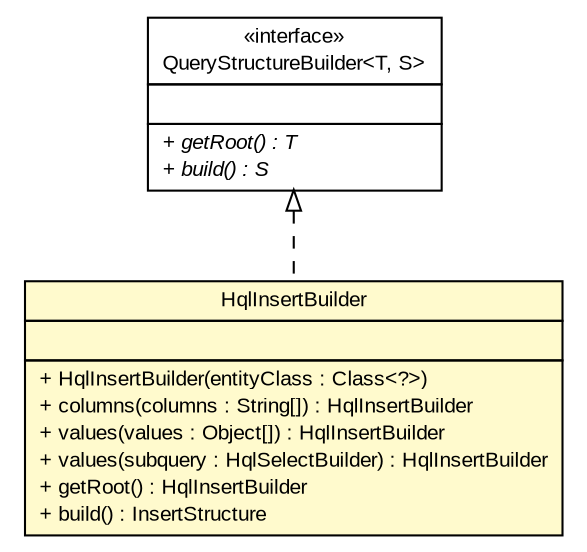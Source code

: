 #!/usr/local/bin/dot
#
# Class diagram 
# Generated by UMLGraph version R5_6 (http://www.umlgraph.org/)
#

digraph G {
	edge [fontname="arial",fontsize=10,labelfontname="arial",labelfontsize=10];
	node [fontname="arial",fontsize=10,shape=plaintext];
	nodesep=0.25;
	ranksep=0.5;
	// br.gov.to.sefaz.persistence.query.builder.hql.insert.HqlInsertBuilder
	c10575 [label=<<table title="br.gov.to.sefaz.persistence.query.builder.hql.insert.HqlInsertBuilder" border="0" cellborder="1" cellspacing="0" cellpadding="2" port="p" bgcolor="lemonChiffon" href="./HqlInsertBuilder.html">
		<tr><td><table border="0" cellspacing="0" cellpadding="1">
<tr><td align="center" balign="center"> HqlInsertBuilder </td></tr>
		</table></td></tr>
		<tr><td><table border="0" cellspacing="0" cellpadding="1">
<tr><td align="left" balign="left">  </td></tr>
		</table></td></tr>
		<tr><td><table border="0" cellspacing="0" cellpadding="1">
<tr><td align="left" balign="left"> + HqlInsertBuilder(entityClass : Class&lt;?&gt;) </td></tr>
<tr><td align="left" balign="left"> + columns(columns : String[]) : HqlInsertBuilder </td></tr>
<tr><td align="left" balign="left"> + values(values : Object[]) : HqlInsertBuilder </td></tr>
<tr><td align="left" balign="left"> + values(subquery : HqlSelectBuilder) : HqlInsertBuilder </td></tr>
<tr><td align="left" balign="left"> + getRoot() : HqlInsertBuilder </td></tr>
<tr><td align="left" balign="left"> + build() : InsertStructure </td></tr>
		</table></td></tr>
		</table>>, URL="./HqlInsertBuilder.html", fontname="arial", fontcolor="black", fontsize=10.0];
	// br.gov.to.sefaz.persistence.query.builder.QueryStructureBuilder<T, S>
	c10590 [label=<<table title="br.gov.to.sefaz.persistence.query.builder.QueryStructureBuilder" border="0" cellborder="1" cellspacing="0" cellpadding="2" port="p" href="../../QueryStructureBuilder.html">
		<tr><td><table border="0" cellspacing="0" cellpadding="1">
<tr><td align="center" balign="center"> &#171;interface&#187; </td></tr>
<tr><td align="center" balign="center"> QueryStructureBuilder&lt;T, S&gt; </td></tr>
		</table></td></tr>
		<tr><td><table border="0" cellspacing="0" cellpadding="1">
<tr><td align="left" balign="left">  </td></tr>
		</table></td></tr>
		<tr><td><table border="0" cellspacing="0" cellpadding="1">
<tr><td align="left" balign="left"><font face="arial italic" point-size="10.0"> + getRoot() : T </font></td></tr>
<tr><td align="left" balign="left"><font face="arial italic" point-size="10.0"> + build() : S </font></td></tr>
		</table></td></tr>
		</table>>, URL="../../QueryStructureBuilder.html", fontname="arial", fontcolor="black", fontsize=10.0];
	//br.gov.to.sefaz.persistence.query.builder.hql.insert.HqlInsertBuilder implements br.gov.to.sefaz.persistence.query.builder.QueryStructureBuilder<T, S>
	c10590:p -> c10575:p [dir=back,arrowtail=empty,style=dashed];
}

